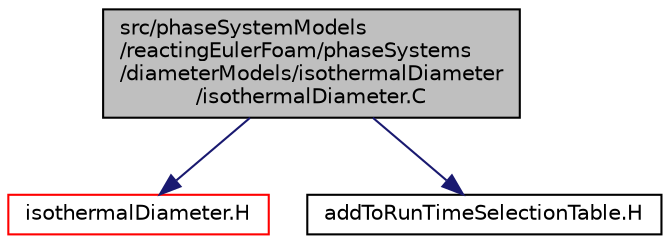 digraph "src/phaseSystemModels/reactingEulerFoam/phaseSystems/diameterModels/isothermalDiameter/isothermalDiameter.C"
{
  bgcolor="transparent";
  edge [fontname="Helvetica",fontsize="10",labelfontname="Helvetica",labelfontsize="10"];
  node [fontname="Helvetica",fontsize="10",shape=record];
  Node1 [label="src/phaseSystemModels\l/reactingEulerFoam/phaseSystems\l/diameterModels/isothermalDiameter\l/isothermalDiameter.C",height=0.2,width=0.4,color="black", fillcolor="grey75", style="filled" fontcolor="black"];
  Node1 -> Node2 [color="midnightblue",fontsize="10",style="solid",fontname="Helvetica"];
  Node2 [label="isothermalDiameter.H",height=0.2,width=0.4,color="red",URL="$src_2phaseSystemModels_2reactingEulerFoam_2phaseSystems_2diameterModels_2isothermalDiameter_2isothermalDiameter_8H.html"];
  Node1 -> Node3 [color="midnightblue",fontsize="10",style="solid",fontname="Helvetica"];
  Node3 [label="addToRunTimeSelectionTable.H",height=0.2,width=0.4,color="black",URL="$addToRunTimeSelectionTable_8H.html",tooltip="Macros for easy insertion into run-time selection tables. "];
}
